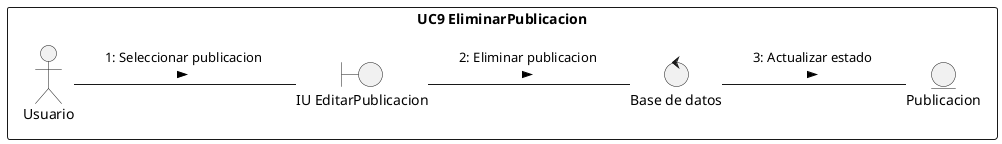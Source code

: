 @startuml r11
/'
    Crear el diagrama de clases de análisis y de colaboración de los casos de uso prioritarios del proyecto.

    Para conseguir el diagrama de clases seguir los siguientes pasos:

    1. Identificar las clases Entidad (Modelo)
    2. Identificar las clases Interfaz (Vista)
    3. Identificar las clases Control (Controlador)
    4. Identificar las relaciones entre estas clases
    
    Este diagrama debe ser específico de un caso de uso y las clases deben ser representadas con sus estereotipos.
    
    Para conseguir el diagrama de colaboración, identifique las relaciones (enlaces) entre los objetos y los requerimientos (mensajes) sobre cada objeto involucrado en la descripción del caso de uso.
'/
left to right direction

rectangle "UC9 EliminarPublicacion"{
    actor Usuario 
    entity Publicacion as e1
    boundary "IU EditarPublicacion" as i1
    control "Base de datos" as c1
}
Usuario -- i1 : "1: Seleccionar publicacion \n >"
i1 -- c1 : "2: Eliminar publicacion \n >"
c1 -- e1 : "3: Actualizar estado \n >"

@enduml